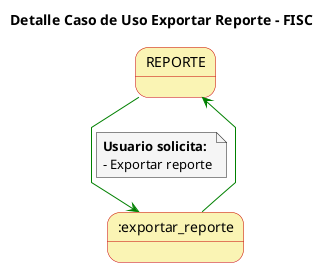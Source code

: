 @startuml

skinparam state {
  BackgroundColor #faf4b4
  BorderColor #c90000
}

skinparam note {
  BackgroundColor #f5f5f5
}

skinparam linetype polyline

title Detalle Caso de Uso Exportar Reporte - FISC


REPORTE-[#green]-> :exportar_reporte 
note on link
  **Usuario solicita:**
  - Exportar reporte
end note
  
:exportar_reporte -[#green]-> REPORTE

@enduml